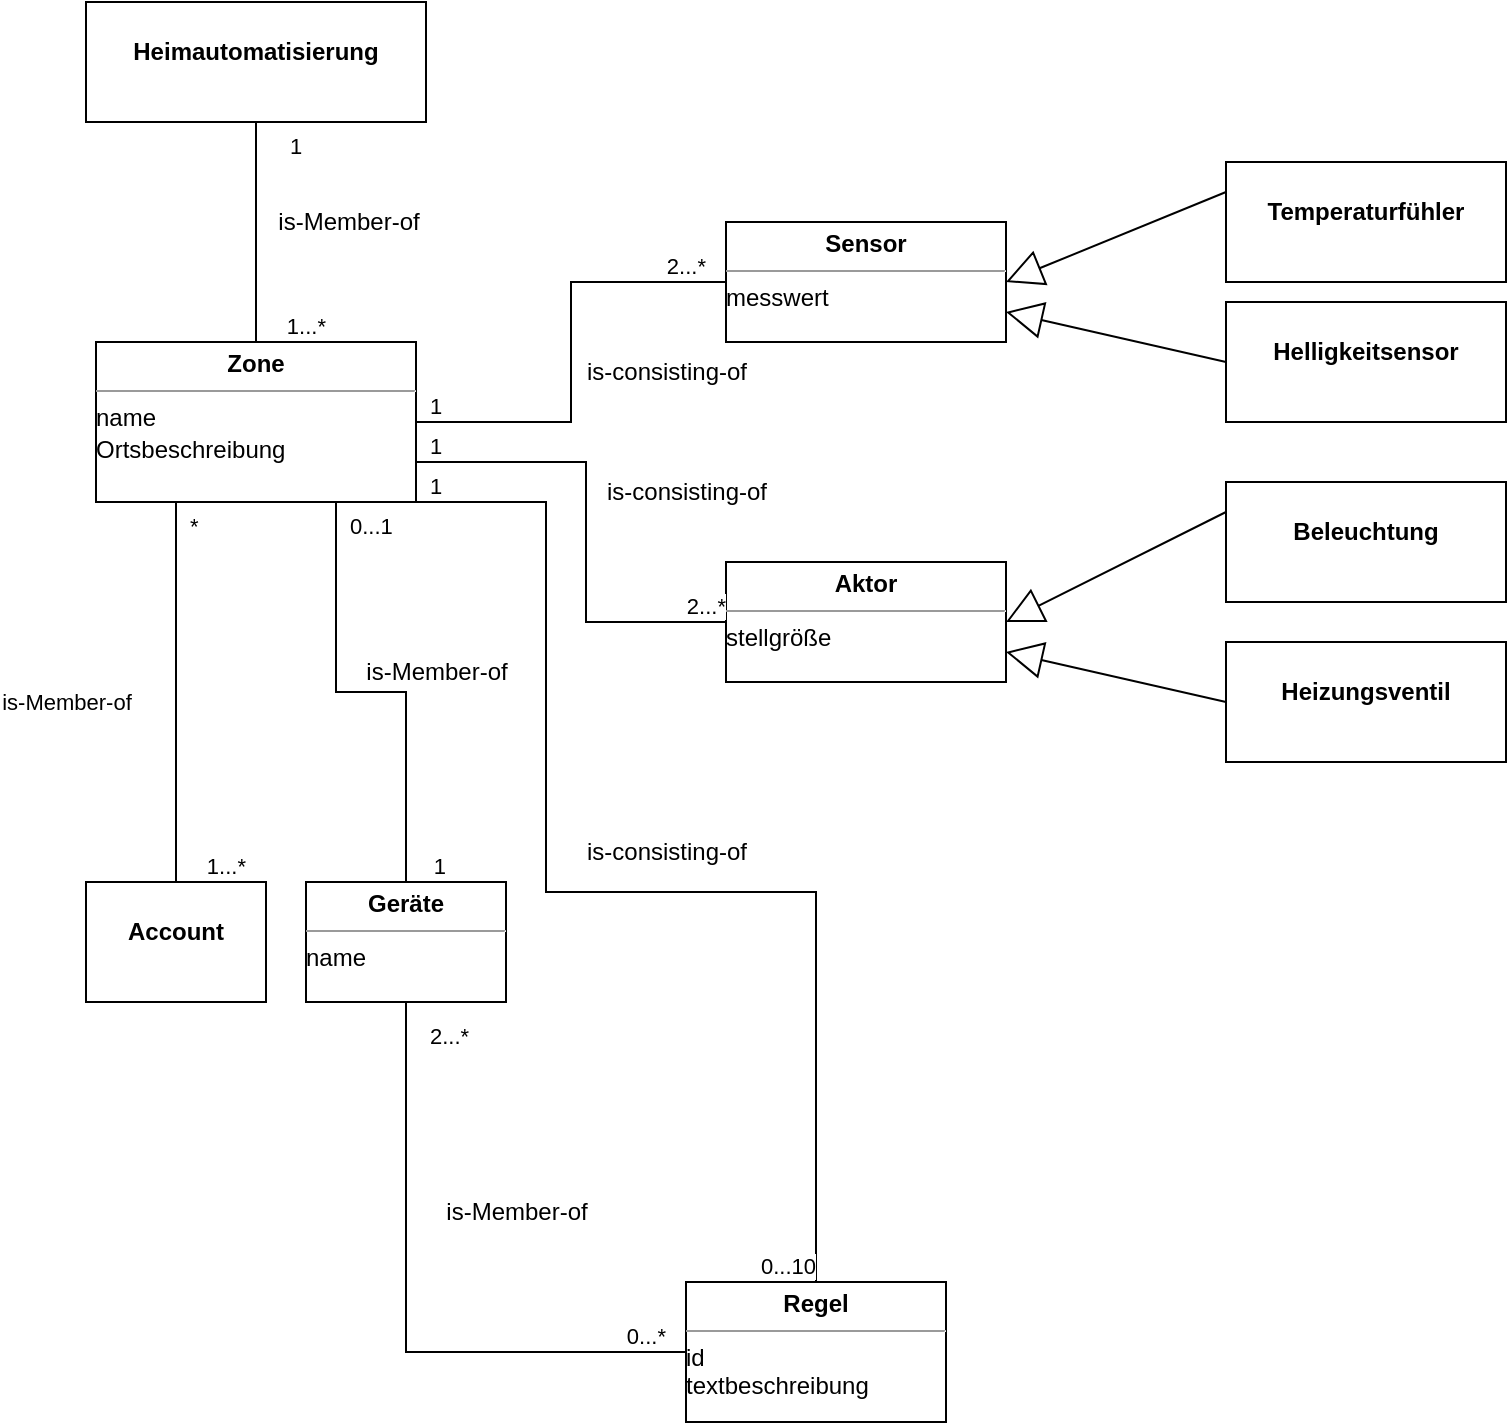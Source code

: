 <mxfile version="20.5.3" type="github">
  <diagram id="C5RBs43oDa-KdzZeNtuy" name="Page-1">
    <mxGraphModel dx="1026" dy="476" grid="1" gridSize="10" guides="1" tooltips="1" connect="1" arrows="1" fold="1" page="1" pageScale="1" pageWidth="827" pageHeight="1169" math="0" shadow="0">
      <root>
        <mxCell id="WIyWlLk6GJQsqaUBKTNV-0" />
        <mxCell id="WIyWlLk6GJQsqaUBKTNV-1" parent="WIyWlLk6GJQsqaUBKTNV-0" />
        <mxCell id="Xzt3vL12TEV8ow2AMoNx-0" value="&lt;p style=&quot;margin:0px;margin-top:4px;text-align:center;&quot;&gt;&lt;br&gt;&lt;b&gt;Heimautomatisierung&lt;/b&gt;&lt;/p&gt;" style="verticalAlign=top;align=left;overflow=fill;fontSize=12;fontFamily=Helvetica;html=1;" vertex="1" parent="WIyWlLk6GJQsqaUBKTNV-1">
          <mxGeometry x="70" y="60" width="170" height="60" as="geometry" />
        </mxCell>
        <mxCell id="Xzt3vL12TEV8ow2AMoNx-3" value="&lt;p style=&quot;margin:0px;margin-top:4px;text-align:center;&quot;&gt;&lt;b&gt;Zone&lt;/b&gt;&lt;/p&gt;&lt;hr size=&quot;1&quot;&gt;&lt;div style=&quot;height:2px;&quot;&gt;name&lt;/div&gt;&lt;div style=&quot;height:2px;&quot;&gt;&lt;br&gt;&lt;/div&gt;&lt;div style=&quot;height:2px;&quot;&gt;&lt;br&gt;&lt;/div&gt;&lt;div style=&quot;height:2px;&quot;&gt;&lt;br&gt;&lt;/div&gt;&lt;div style=&quot;height:2px;&quot;&gt;&lt;br&gt;&lt;/div&gt;&lt;div style=&quot;height:2px;&quot;&gt;&lt;br&gt;&lt;/div&gt;&lt;div style=&quot;height:2px;&quot;&gt;&lt;br&gt;&lt;/div&gt;&lt;div style=&quot;height:2px;&quot;&gt;&lt;br&gt;&lt;/div&gt;&lt;div style=&quot;height:2px;&quot;&gt;Ortsbeschreibung&lt;/div&gt;" style="verticalAlign=top;align=left;overflow=fill;fontSize=12;fontFamily=Helvetica;html=1;" vertex="1" parent="WIyWlLk6GJQsqaUBKTNV-1">
          <mxGeometry x="75" y="230" width="160" height="80" as="geometry" />
        </mxCell>
        <mxCell id="Xzt3vL12TEV8ow2AMoNx-4" value="&lt;p style=&quot;margin:0px;margin-top:4px;text-align:center;&quot;&gt;&lt;br&gt;&lt;b&gt;Account&lt;/b&gt;&lt;/p&gt;" style="verticalAlign=top;align=left;overflow=fill;fontSize=12;fontFamily=Helvetica;html=1;" vertex="1" parent="WIyWlLk6GJQsqaUBKTNV-1">
          <mxGeometry x="70" y="500" width="90" height="60" as="geometry" />
        </mxCell>
        <mxCell id="Xzt3vL12TEV8ow2AMoNx-6" value="&lt;p style=&quot;margin:0px;margin-top:4px;text-align:center;&quot;&gt;&lt;b&gt;Geräte&lt;/b&gt;&lt;/p&gt;&lt;hr size=&quot;1&quot;&gt;&lt;div style=&quot;height:2px;&quot;&gt;name&lt;/div&gt;" style="verticalAlign=top;align=left;overflow=fill;fontSize=12;fontFamily=Helvetica;html=1;" vertex="1" parent="WIyWlLk6GJQsqaUBKTNV-1">
          <mxGeometry x="180" y="500" width="100" height="60" as="geometry" />
        </mxCell>
        <mxCell id="Xzt3vL12TEV8ow2AMoNx-7" value="&lt;p style=&quot;margin:0px;margin-top:4px;text-align:center;&quot;&gt;&lt;b&gt;Sensor&lt;/b&gt;&lt;/p&gt;&lt;hr size=&quot;1&quot;&gt;&lt;div style=&quot;height:2px;&quot;&gt;messwert&lt;/div&gt;" style="verticalAlign=top;align=left;overflow=fill;fontSize=12;fontFamily=Helvetica;html=1;" vertex="1" parent="WIyWlLk6GJQsqaUBKTNV-1">
          <mxGeometry x="390" y="170" width="140" height="60" as="geometry" />
        </mxCell>
        <mxCell id="Xzt3vL12TEV8ow2AMoNx-8" value="&lt;p style=&quot;margin:0px;margin-top:4px;text-align:center;&quot;&gt;&lt;b&gt;Aktor&lt;/b&gt;&lt;/p&gt;&lt;hr size=&quot;1&quot;&gt;&lt;div style=&quot;height:2px;&quot;&gt;stellgröße&lt;/div&gt;" style="verticalAlign=top;align=left;overflow=fill;fontSize=12;fontFamily=Helvetica;html=1;" vertex="1" parent="WIyWlLk6GJQsqaUBKTNV-1">
          <mxGeometry x="390" y="340" width="140" height="60" as="geometry" />
        </mxCell>
        <mxCell id="Xzt3vL12TEV8ow2AMoNx-9" value="&lt;p style=&quot;margin:0px;margin-top:4px;text-align:center;&quot;&gt;&lt;br&gt;&lt;b&gt;Temperaturfühler&lt;/b&gt;&lt;/p&gt;" style="verticalAlign=top;align=left;overflow=fill;fontSize=12;fontFamily=Helvetica;html=1;" vertex="1" parent="WIyWlLk6GJQsqaUBKTNV-1">
          <mxGeometry x="640" y="140" width="140" height="60" as="geometry" />
        </mxCell>
        <mxCell id="Xzt3vL12TEV8ow2AMoNx-10" value="&lt;p style=&quot;margin:0px;margin-top:4px;text-align:center;&quot;&gt;&lt;br&gt;&lt;b&gt;Helligkeitsensor&lt;/b&gt;&lt;/p&gt;" style="verticalAlign=top;align=left;overflow=fill;fontSize=12;fontFamily=Helvetica;html=1;" vertex="1" parent="WIyWlLk6GJQsqaUBKTNV-1">
          <mxGeometry x="640" y="210" width="140" height="60" as="geometry" />
        </mxCell>
        <mxCell id="Xzt3vL12TEV8ow2AMoNx-11" value="&lt;p style=&quot;margin:0px;margin-top:4px;text-align:center;&quot;&gt;&lt;br&gt;&lt;b&gt;Beleuchtung&lt;/b&gt;&lt;/p&gt;" style="verticalAlign=top;align=left;overflow=fill;fontSize=12;fontFamily=Helvetica;html=1;" vertex="1" parent="WIyWlLk6GJQsqaUBKTNV-1">
          <mxGeometry x="640" y="300" width="140" height="60" as="geometry" />
        </mxCell>
        <mxCell id="Xzt3vL12TEV8ow2AMoNx-12" value="&lt;p style=&quot;margin:0px;margin-top:4px;text-align:center;&quot;&gt;&lt;br&gt;&lt;b&gt;Heizungsventil&lt;/b&gt;&lt;/p&gt;" style="verticalAlign=top;align=left;overflow=fill;fontSize=12;fontFamily=Helvetica;html=1;" vertex="1" parent="WIyWlLk6GJQsqaUBKTNV-1">
          <mxGeometry x="640" y="380" width="140" height="60" as="geometry" />
        </mxCell>
        <mxCell id="Xzt3vL12TEV8ow2AMoNx-13" value="&lt;p style=&quot;margin:0px;margin-top:4px;text-align:center;&quot;&gt;&lt;b&gt;Regel&lt;/b&gt;&lt;/p&gt;&lt;hr size=&quot;1&quot;&gt;&lt;div style=&quot;height:2px;&quot;&gt;id&lt;/div&gt;&lt;div style=&quot;height:2px;&quot;&gt;&lt;br&gt;&lt;/div&gt;&lt;div style=&quot;height:2px;&quot;&gt;&lt;br&gt;&lt;/div&gt;&lt;div style=&quot;height:2px;&quot;&gt;&lt;br&gt;&lt;/div&gt;&lt;div style=&quot;height:2px;&quot;&gt;&lt;br&gt;&lt;/div&gt;&lt;div style=&quot;height:2px;&quot;&gt;&lt;br&gt;&lt;/div&gt;&lt;div style=&quot;height:2px;&quot;&gt;&lt;br&gt;&lt;/div&gt;&lt;div style=&quot;height:2px;&quot;&gt;textbeschreibung&lt;/div&gt;" style="verticalAlign=top;align=left;overflow=fill;fontSize=12;fontFamily=Helvetica;html=1;" vertex="1" parent="WIyWlLk6GJQsqaUBKTNV-1">
          <mxGeometry x="370" y="700" width="130" height="70" as="geometry" />
        </mxCell>
        <mxCell id="Xzt3vL12TEV8ow2AMoNx-17" value="" style="endArrow=none;html=1;edgeStyle=orthogonalEdgeStyle;rounded=0;exitX=0.5;exitY=1;exitDx=0;exitDy=0;entryX=0.5;entryY=0;entryDx=0;entryDy=0;" edge="1" parent="WIyWlLk6GJQsqaUBKTNV-1" source="Xzt3vL12TEV8ow2AMoNx-0" target="Xzt3vL12TEV8ow2AMoNx-3">
          <mxGeometry relative="1" as="geometry">
            <mxPoint x="100" y="150" as="sourcePoint" />
            <mxPoint x="260" y="150" as="targetPoint" />
          </mxGeometry>
        </mxCell>
        <mxCell id="Xzt3vL12TEV8ow2AMoNx-18" value="1" style="edgeLabel;resizable=0;html=1;align=left;verticalAlign=bottom;" connectable="0" vertex="1" parent="Xzt3vL12TEV8ow2AMoNx-17">
          <mxGeometry x="-1" relative="1" as="geometry">
            <mxPoint x="15" y="20" as="offset" />
          </mxGeometry>
        </mxCell>
        <mxCell id="Xzt3vL12TEV8ow2AMoNx-19" value="1...*" style="edgeLabel;resizable=0;html=1;align=right;verticalAlign=bottom;" connectable="0" vertex="1" parent="Xzt3vL12TEV8ow2AMoNx-17">
          <mxGeometry x="1" relative="1" as="geometry">
            <mxPoint x="35" as="offset" />
          </mxGeometry>
        </mxCell>
        <mxCell id="Xzt3vL12TEV8ow2AMoNx-20" value="is-Member-of" style="text;html=1;align=center;verticalAlign=middle;resizable=0;points=[];autosize=1;strokeColor=none;fillColor=none;rotation=0;" vertex="1" parent="WIyWlLk6GJQsqaUBKTNV-1">
          <mxGeometry x="146" y="155" width="110" height="30" as="geometry" />
        </mxCell>
        <mxCell id="Xzt3vL12TEV8ow2AMoNx-21" value="is-Member-of" style="endArrow=none;html=1;edgeStyle=orthogonalEdgeStyle;rounded=0;exitX=0.25;exitY=1;exitDx=0;exitDy=0;entryX=0.5;entryY=0;entryDx=0;entryDy=0;" edge="1" parent="WIyWlLk6GJQsqaUBKTNV-1" source="Xzt3vL12TEV8ow2AMoNx-3" target="Xzt3vL12TEV8ow2AMoNx-4">
          <mxGeometry x="0.053" y="-55" relative="1" as="geometry">
            <mxPoint x="20" y="390" as="sourcePoint" />
            <mxPoint x="180" y="390" as="targetPoint" />
            <mxPoint as="offset" />
          </mxGeometry>
        </mxCell>
        <mxCell id="Xzt3vL12TEV8ow2AMoNx-22" value="*" style="edgeLabel;resizable=0;html=1;align=left;verticalAlign=bottom;" connectable="0" vertex="1" parent="Xzt3vL12TEV8ow2AMoNx-21">
          <mxGeometry x="-1" relative="1" as="geometry">
            <mxPoint x="5" y="20" as="offset" />
          </mxGeometry>
        </mxCell>
        <mxCell id="Xzt3vL12TEV8ow2AMoNx-23" value="1...*" style="edgeLabel;resizable=0;html=1;align=right;verticalAlign=bottom;" connectable="0" vertex="1" parent="Xzt3vL12TEV8ow2AMoNx-21">
          <mxGeometry x="1" relative="1" as="geometry">
            <mxPoint x="35" as="offset" />
          </mxGeometry>
        </mxCell>
        <mxCell id="Xzt3vL12TEV8ow2AMoNx-24" value="" style="endArrow=none;html=1;edgeStyle=orthogonalEdgeStyle;rounded=0;exitX=0.75;exitY=1;exitDx=0;exitDy=0;" edge="1" parent="WIyWlLk6GJQsqaUBKTNV-1" source="Xzt3vL12TEV8ow2AMoNx-3" target="Xzt3vL12TEV8ow2AMoNx-6">
          <mxGeometry relative="1" as="geometry">
            <mxPoint x="146" y="409.5" as="sourcePoint" />
            <mxPoint x="306" y="409.5" as="targetPoint" />
          </mxGeometry>
        </mxCell>
        <mxCell id="Xzt3vL12TEV8ow2AMoNx-25" value="0...1" style="edgeLabel;resizable=0;html=1;align=left;verticalAlign=bottom;" connectable="0" vertex="1" parent="Xzt3vL12TEV8ow2AMoNx-24">
          <mxGeometry x="-1" relative="1" as="geometry">
            <mxPoint x="5" y="20" as="offset" />
          </mxGeometry>
        </mxCell>
        <mxCell id="Xzt3vL12TEV8ow2AMoNx-26" value="1" style="edgeLabel;resizable=0;html=1;align=right;verticalAlign=bottom;" connectable="0" vertex="1" parent="Xzt3vL12TEV8ow2AMoNx-24">
          <mxGeometry x="1" relative="1" as="geometry">
            <mxPoint x="20" as="offset" />
          </mxGeometry>
        </mxCell>
        <mxCell id="Xzt3vL12TEV8ow2AMoNx-27" value="" style="endArrow=none;html=1;edgeStyle=orthogonalEdgeStyle;rounded=0;exitX=0.5;exitY=1;exitDx=0;exitDy=0;entryX=0;entryY=0.5;entryDx=0;entryDy=0;" edge="1" parent="WIyWlLk6GJQsqaUBKTNV-1" source="Xzt3vL12TEV8ow2AMoNx-6" target="Xzt3vL12TEV8ow2AMoNx-13">
          <mxGeometry relative="1" as="geometry">
            <mxPoint x="220" y="640" as="sourcePoint" />
            <mxPoint x="380" y="640" as="targetPoint" />
          </mxGeometry>
        </mxCell>
        <mxCell id="Xzt3vL12TEV8ow2AMoNx-28" value="2...*" style="edgeLabel;resizable=0;html=1;align=left;verticalAlign=bottom;" connectable="0" vertex="1" parent="Xzt3vL12TEV8ow2AMoNx-27">
          <mxGeometry x="-1" relative="1" as="geometry">
            <mxPoint x="10" y="25" as="offset" />
          </mxGeometry>
        </mxCell>
        <mxCell id="Xzt3vL12TEV8ow2AMoNx-29" value="0...*" style="edgeLabel;resizable=0;html=1;align=right;verticalAlign=bottom;" connectable="0" vertex="1" parent="Xzt3vL12TEV8ow2AMoNx-27">
          <mxGeometry x="1" relative="1" as="geometry">
            <mxPoint x="-10" as="offset" />
          </mxGeometry>
        </mxCell>
        <mxCell id="Xzt3vL12TEV8ow2AMoNx-30" value="is-Member-of" style="text;html=1;align=center;verticalAlign=middle;resizable=0;points=[];autosize=1;strokeColor=none;fillColor=none;" vertex="1" parent="WIyWlLk6GJQsqaUBKTNV-1">
          <mxGeometry x="230" y="650" width="110" height="30" as="geometry" />
        </mxCell>
        <mxCell id="Xzt3vL12TEV8ow2AMoNx-31" value="is-Member-of" style="text;html=1;align=center;verticalAlign=middle;resizable=0;points=[];autosize=1;strokeColor=none;fillColor=none;" vertex="1" parent="WIyWlLk6GJQsqaUBKTNV-1">
          <mxGeometry x="190" y="380" width="110" height="30" as="geometry" />
        </mxCell>
        <mxCell id="Xzt3vL12TEV8ow2AMoNx-32" value="" style="endArrow=none;html=1;edgeStyle=orthogonalEdgeStyle;rounded=0;exitX=1;exitY=0.5;exitDx=0;exitDy=0;entryX=0;entryY=0.5;entryDx=0;entryDy=0;" edge="1" parent="WIyWlLk6GJQsqaUBKTNV-1" source="Xzt3vL12TEV8ow2AMoNx-3" target="Xzt3vL12TEV8ow2AMoNx-7">
          <mxGeometry relative="1" as="geometry">
            <mxPoint x="230" y="275" as="sourcePoint" />
            <mxPoint x="320" y="160" as="targetPoint" />
          </mxGeometry>
        </mxCell>
        <mxCell id="Xzt3vL12TEV8ow2AMoNx-33" value="1" style="edgeLabel;resizable=0;html=1;align=left;verticalAlign=bottom;" connectable="0" vertex="1" parent="Xzt3vL12TEV8ow2AMoNx-32">
          <mxGeometry x="-1" relative="1" as="geometry">
            <mxPoint x="5" as="offset" />
          </mxGeometry>
        </mxCell>
        <mxCell id="Xzt3vL12TEV8ow2AMoNx-34" value="2...*" style="edgeLabel;resizable=0;html=1;align=right;verticalAlign=bottom;" connectable="0" vertex="1" parent="Xzt3vL12TEV8ow2AMoNx-32">
          <mxGeometry x="1" relative="1" as="geometry">
            <mxPoint x="-10" as="offset" />
          </mxGeometry>
        </mxCell>
        <mxCell id="Xzt3vL12TEV8ow2AMoNx-35" value="is-consisting-of" style="text;html=1;align=center;verticalAlign=middle;resizable=0;points=[];autosize=1;strokeColor=none;fillColor=none;" vertex="1" parent="WIyWlLk6GJQsqaUBKTNV-1">
          <mxGeometry x="300" y="230" width="120" height="30" as="geometry" />
        </mxCell>
        <mxCell id="Xzt3vL12TEV8ow2AMoNx-36" value="" style="endArrow=none;html=1;edgeStyle=orthogonalEdgeStyle;rounded=0;exitX=1;exitY=0.75;exitDx=0;exitDy=0;entryX=0;entryY=0.5;entryDx=0;entryDy=0;" edge="1" parent="WIyWlLk6GJQsqaUBKTNV-1" source="Xzt3vL12TEV8ow2AMoNx-3" target="Xzt3vL12TEV8ow2AMoNx-8">
          <mxGeometry relative="1" as="geometry">
            <mxPoint x="310" y="310" as="sourcePoint" />
            <mxPoint x="420" y="310" as="targetPoint" />
            <Array as="points">
              <mxPoint x="320" y="290" />
              <mxPoint x="320" y="370" />
            </Array>
          </mxGeometry>
        </mxCell>
        <mxCell id="Xzt3vL12TEV8ow2AMoNx-37" value="1" style="edgeLabel;resizable=0;html=1;align=left;verticalAlign=bottom;" connectable="0" vertex="1" parent="Xzt3vL12TEV8ow2AMoNx-36">
          <mxGeometry x="-1" relative="1" as="geometry">
            <mxPoint x="5" as="offset" />
          </mxGeometry>
        </mxCell>
        <mxCell id="Xzt3vL12TEV8ow2AMoNx-38" value="2...*" style="edgeLabel;resizable=0;html=1;align=right;verticalAlign=bottom;" connectable="0" vertex="1" parent="Xzt3vL12TEV8ow2AMoNx-36">
          <mxGeometry x="1" relative="1" as="geometry" />
        </mxCell>
        <mxCell id="Xzt3vL12TEV8ow2AMoNx-42" value="is-consisting-of" style="text;html=1;align=center;verticalAlign=middle;resizable=0;points=[];autosize=1;strokeColor=none;fillColor=none;" vertex="1" parent="WIyWlLk6GJQsqaUBKTNV-1">
          <mxGeometry x="310" y="290" width="120" height="30" as="geometry" />
        </mxCell>
        <mxCell id="Xzt3vL12TEV8ow2AMoNx-43" value="" style="endArrow=none;html=1;edgeStyle=orthogonalEdgeStyle;rounded=0;exitX=1;exitY=1;exitDx=0;exitDy=0;" edge="1" parent="WIyWlLk6GJQsqaUBKTNV-1" source="Xzt3vL12TEV8ow2AMoNx-3" target="Xzt3vL12TEV8ow2AMoNx-13">
          <mxGeometry relative="1" as="geometry">
            <mxPoint x="370" y="490" as="sourcePoint" />
            <mxPoint x="530" y="490" as="targetPoint" />
            <Array as="points">
              <mxPoint x="300" y="310" />
              <mxPoint x="300" y="505" />
              <mxPoint x="435" y="505" />
            </Array>
          </mxGeometry>
        </mxCell>
        <mxCell id="Xzt3vL12TEV8ow2AMoNx-44" value="1" style="edgeLabel;resizable=0;html=1;align=left;verticalAlign=bottom;" connectable="0" vertex="1" parent="Xzt3vL12TEV8ow2AMoNx-43">
          <mxGeometry x="-1" relative="1" as="geometry">
            <mxPoint x="5" as="offset" />
          </mxGeometry>
        </mxCell>
        <mxCell id="Xzt3vL12TEV8ow2AMoNx-45" value="0...10" style="edgeLabel;resizable=0;html=1;align=right;verticalAlign=bottom;" connectable="0" vertex="1" parent="Xzt3vL12TEV8ow2AMoNx-43">
          <mxGeometry x="1" relative="1" as="geometry" />
        </mxCell>
        <mxCell id="Xzt3vL12TEV8ow2AMoNx-46" value="is-consisting-of" style="text;html=1;align=center;verticalAlign=middle;resizable=0;points=[];autosize=1;strokeColor=none;fillColor=none;" vertex="1" parent="WIyWlLk6GJQsqaUBKTNV-1">
          <mxGeometry x="300" y="470" width="120" height="30" as="geometry" />
        </mxCell>
        <mxCell id="Xzt3vL12TEV8ow2AMoNx-48" value="" style="endArrow=block;endSize=16;endFill=0;html=1;rounded=0;entryX=1;entryY=0.5;entryDx=0;entryDy=0;exitX=0;exitY=0.25;exitDx=0;exitDy=0;" edge="1" parent="WIyWlLk6GJQsqaUBKTNV-1" source="Xzt3vL12TEV8ow2AMoNx-9" target="Xzt3vL12TEV8ow2AMoNx-7">
          <mxGeometry width="160" relative="1" as="geometry">
            <mxPoint x="510" y="119" as="sourcePoint" />
            <mxPoint x="670" y="119" as="targetPoint" />
          </mxGeometry>
        </mxCell>
        <mxCell id="Xzt3vL12TEV8ow2AMoNx-49" value="" style="endArrow=block;endSize=16;endFill=0;html=1;rounded=0;entryX=1;entryY=0.75;entryDx=0;entryDy=0;exitX=0;exitY=0.5;exitDx=0;exitDy=0;" edge="1" parent="WIyWlLk6GJQsqaUBKTNV-1" source="Xzt3vL12TEV8ow2AMoNx-10" target="Xzt3vL12TEV8ow2AMoNx-7">
          <mxGeometry x="-1" y="136" width="160" relative="1" as="geometry">
            <mxPoint x="530" y="190" as="sourcePoint" />
            <mxPoint x="690" y="190" as="targetPoint" />
            <mxPoint x="-110" y="56" as="offset" />
          </mxGeometry>
        </mxCell>
        <mxCell id="Xzt3vL12TEV8ow2AMoNx-50" value="" style="endArrow=block;endSize=16;endFill=0;html=1;rounded=0;entryX=1;entryY=0.5;entryDx=0;entryDy=0;exitX=0;exitY=0.25;exitDx=0;exitDy=0;" edge="1" parent="WIyWlLk6GJQsqaUBKTNV-1" source="Xzt3vL12TEV8ow2AMoNx-11" target="Xzt3vL12TEV8ow2AMoNx-8">
          <mxGeometry width="160" relative="1" as="geometry">
            <mxPoint x="440" y="300" as="sourcePoint" />
            <mxPoint x="600" y="300" as="targetPoint" />
          </mxGeometry>
        </mxCell>
        <mxCell id="Xzt3vL12TEV8ow2AMoNx-51" value="" style="endArrow=block;endSize=16;endFill=0;html=1;rounded=0;entryX=1;entryY=0.75;entryDx=0;entryDy=0;exitX=0;exitY=0.5;exitDx=0;exitDy=0;" edge="1" parent="WIyWlLk6GJQsqaUBKTNV-1" source="Xzt3vL12TEV8ow2AMoNx-12" target="Xzt3vL12TEV8ow2AMoNx-8">
          <mxGeometry width="160" relative="1" as="geometry">
            <mxPoint x="470" y="440" as="sourcePoint" />
            <mxPoint x="630" y="440" as="targetPoint" />
          </mxGeometry>
        </mxCell>
      </root>
    </mxGraphModel>
  </diagram>
</mxfile>
